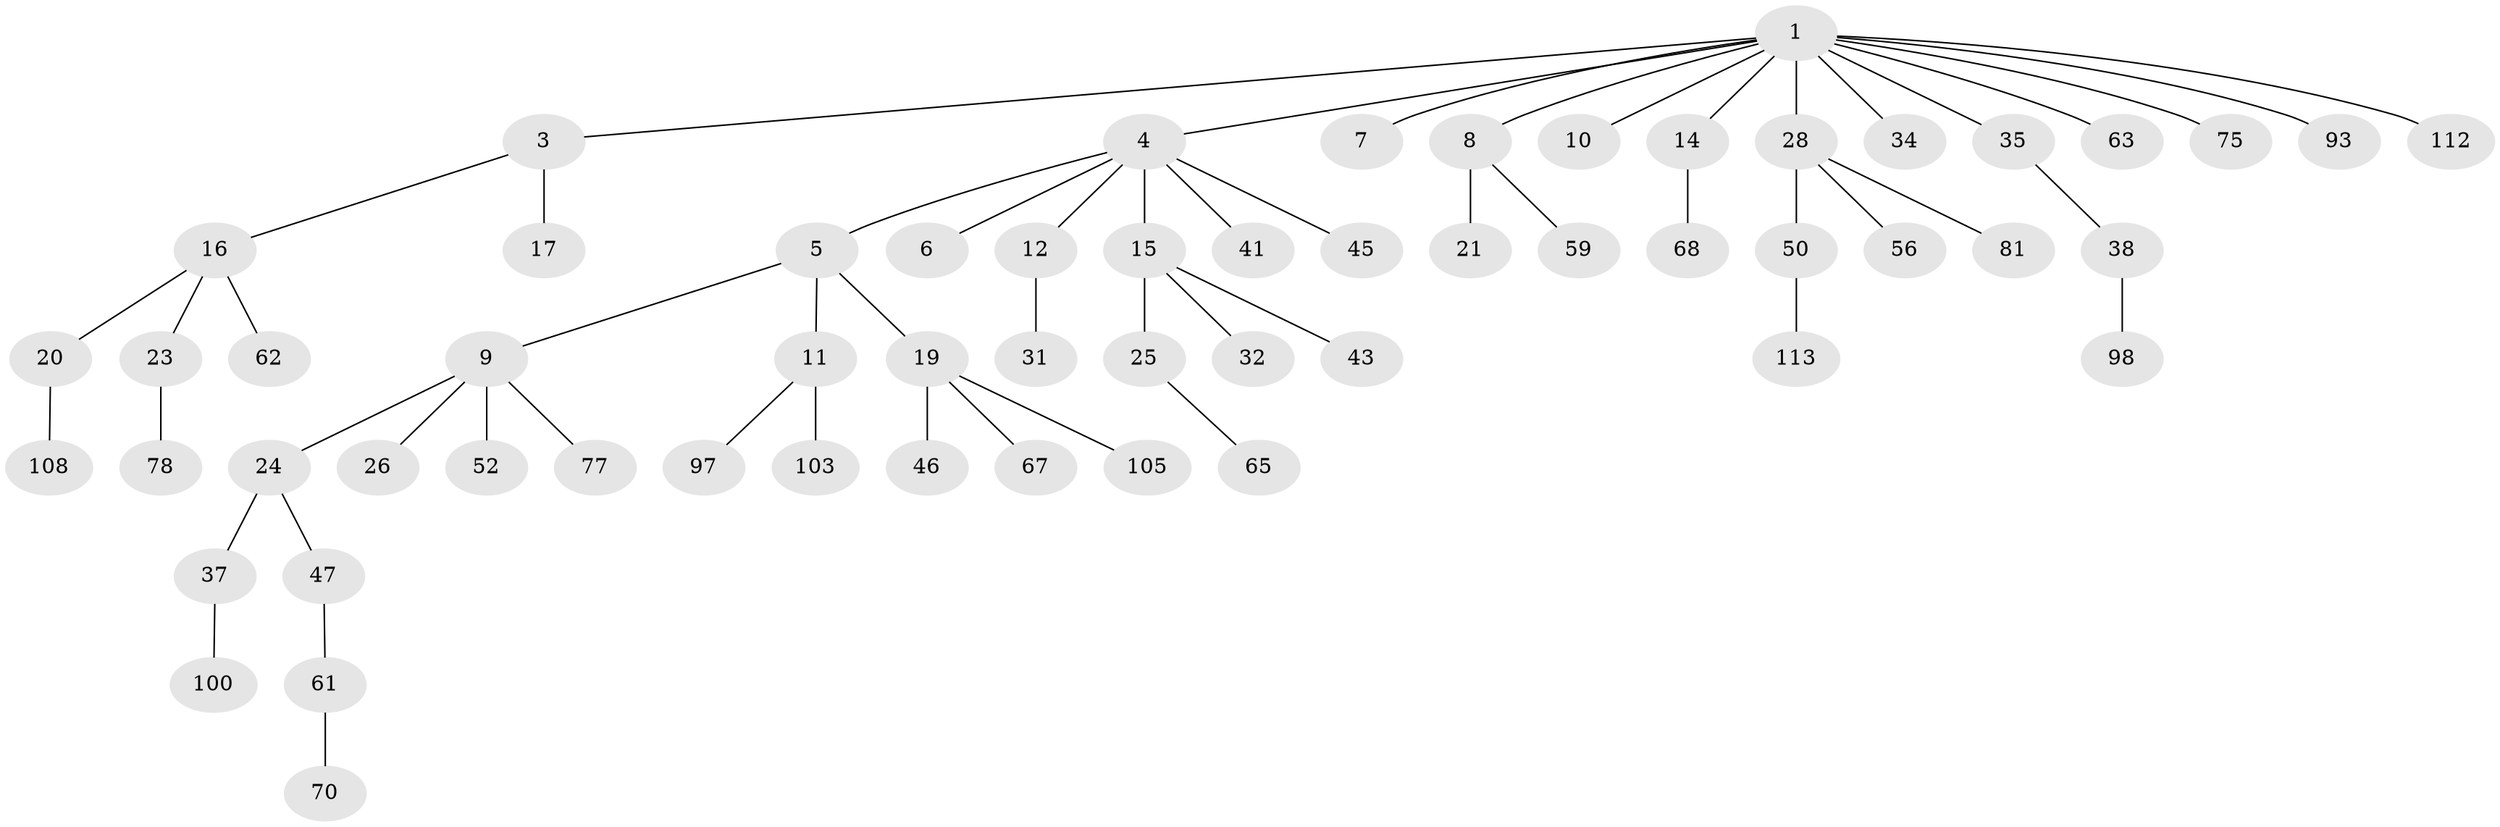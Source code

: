 // original degree distribution, {12: 0.008547008547008548, 3: 0.1794871794871795, 7: 0.017094017094017096, 6: 0.017094017094017096, 2: 0.23931623931623933, 1: 0.5128205128205128, 5: 0.02564102564102564}
// Generated by graph-tools (version 1.1) at 2025/15/03/09/25 04:15:37]
// undirected, 58 vertices, 57 edges
graph export_dot {
graph [start="1"]
  node [color=gray90,style=filled];
  1 [super="+2"];
  3;
  4;
  5 [super="+116+48"];
  6 [super="+114"];
  7 [super="+110"];
  8;
  9 [super="+22"];
  10 [super="+13+42+80+104+18+27"];
  11;
  12;
  14;
  15 [super="+29"];
  16 [super="+44"];
  17;
  19 [super="+33"];
  20;
  21 [super="+55+99"];
  23;
  24;
  25 [super="+54"];
  26;
  28 [super="+71+87+51+30"];
  31;
  32 [super="+102"];
  34 [super="+79"];
  35 [super="+36+90"];
  37 [super="+40"];
  38 [super="+72"];
  41 [super="+106+49"];
  43 [super="+69"];
  45 [super="+117+53"];
  46 [super="+74+66"];
  47 [super="+60"];
  50;
  52;
  56 [super="+84+82"];
  59;
  61 [super="+64"];
  62;
  63;
  65 [super="+89"];
  67 [super="+115"];
  68;
  70;
  75;
  77;
  78;
  81 [super="+83"];
  93 [super="+107"];
  97;
  98;
  100;
  103;
  105;
  108;
  112;
  113;
  1 -- 3;
  1 -- 4;
  1 -- 7;
  1 -- 8;
  1 -- 10;
  1 -- 14;
  1 -- 34;
  1 -- 63;
  1 -- 75;
  1 -- 93;
  1 -- 112;
  1 -- 35;
  1 -- 28;
  3 -- 16;
  3 -- 17;
  4 -- 5;
  4 -- 6;
  4 -- 12;
  4 -- 15;
  4 -- 41;
  4 -- 45;
  5 -- 9;
  5 -- 11;
  5 -- 19;
  8 -- 21;
  8 -- 59;
  9 -- 24;
  9 -- 26;
  9 -- 52;
  9 -- 77;
  11 -- 97;
  11 -- 103;
  12 -- 31;
  14 -- 68;
  15 -- 25;
  15 -- 32;
  15 -- 43;
  16 -- 20;
  16 -- 23;
  16 -- 62;
  19 -- 46;
  19 -- 67;
  19 -- 105;
  20 -- 108;
  23 -- 78;
  24 -- 37;
  24 -- 47;
  25 -- 65;
  28 -- 56;
  28 -- 81;
  28 -- 50;
  35 -- 38;
  37 -- 100;
  38 -- 98;
  47 -- 61;
  50 -- 113;
  61 -- 70;
}
